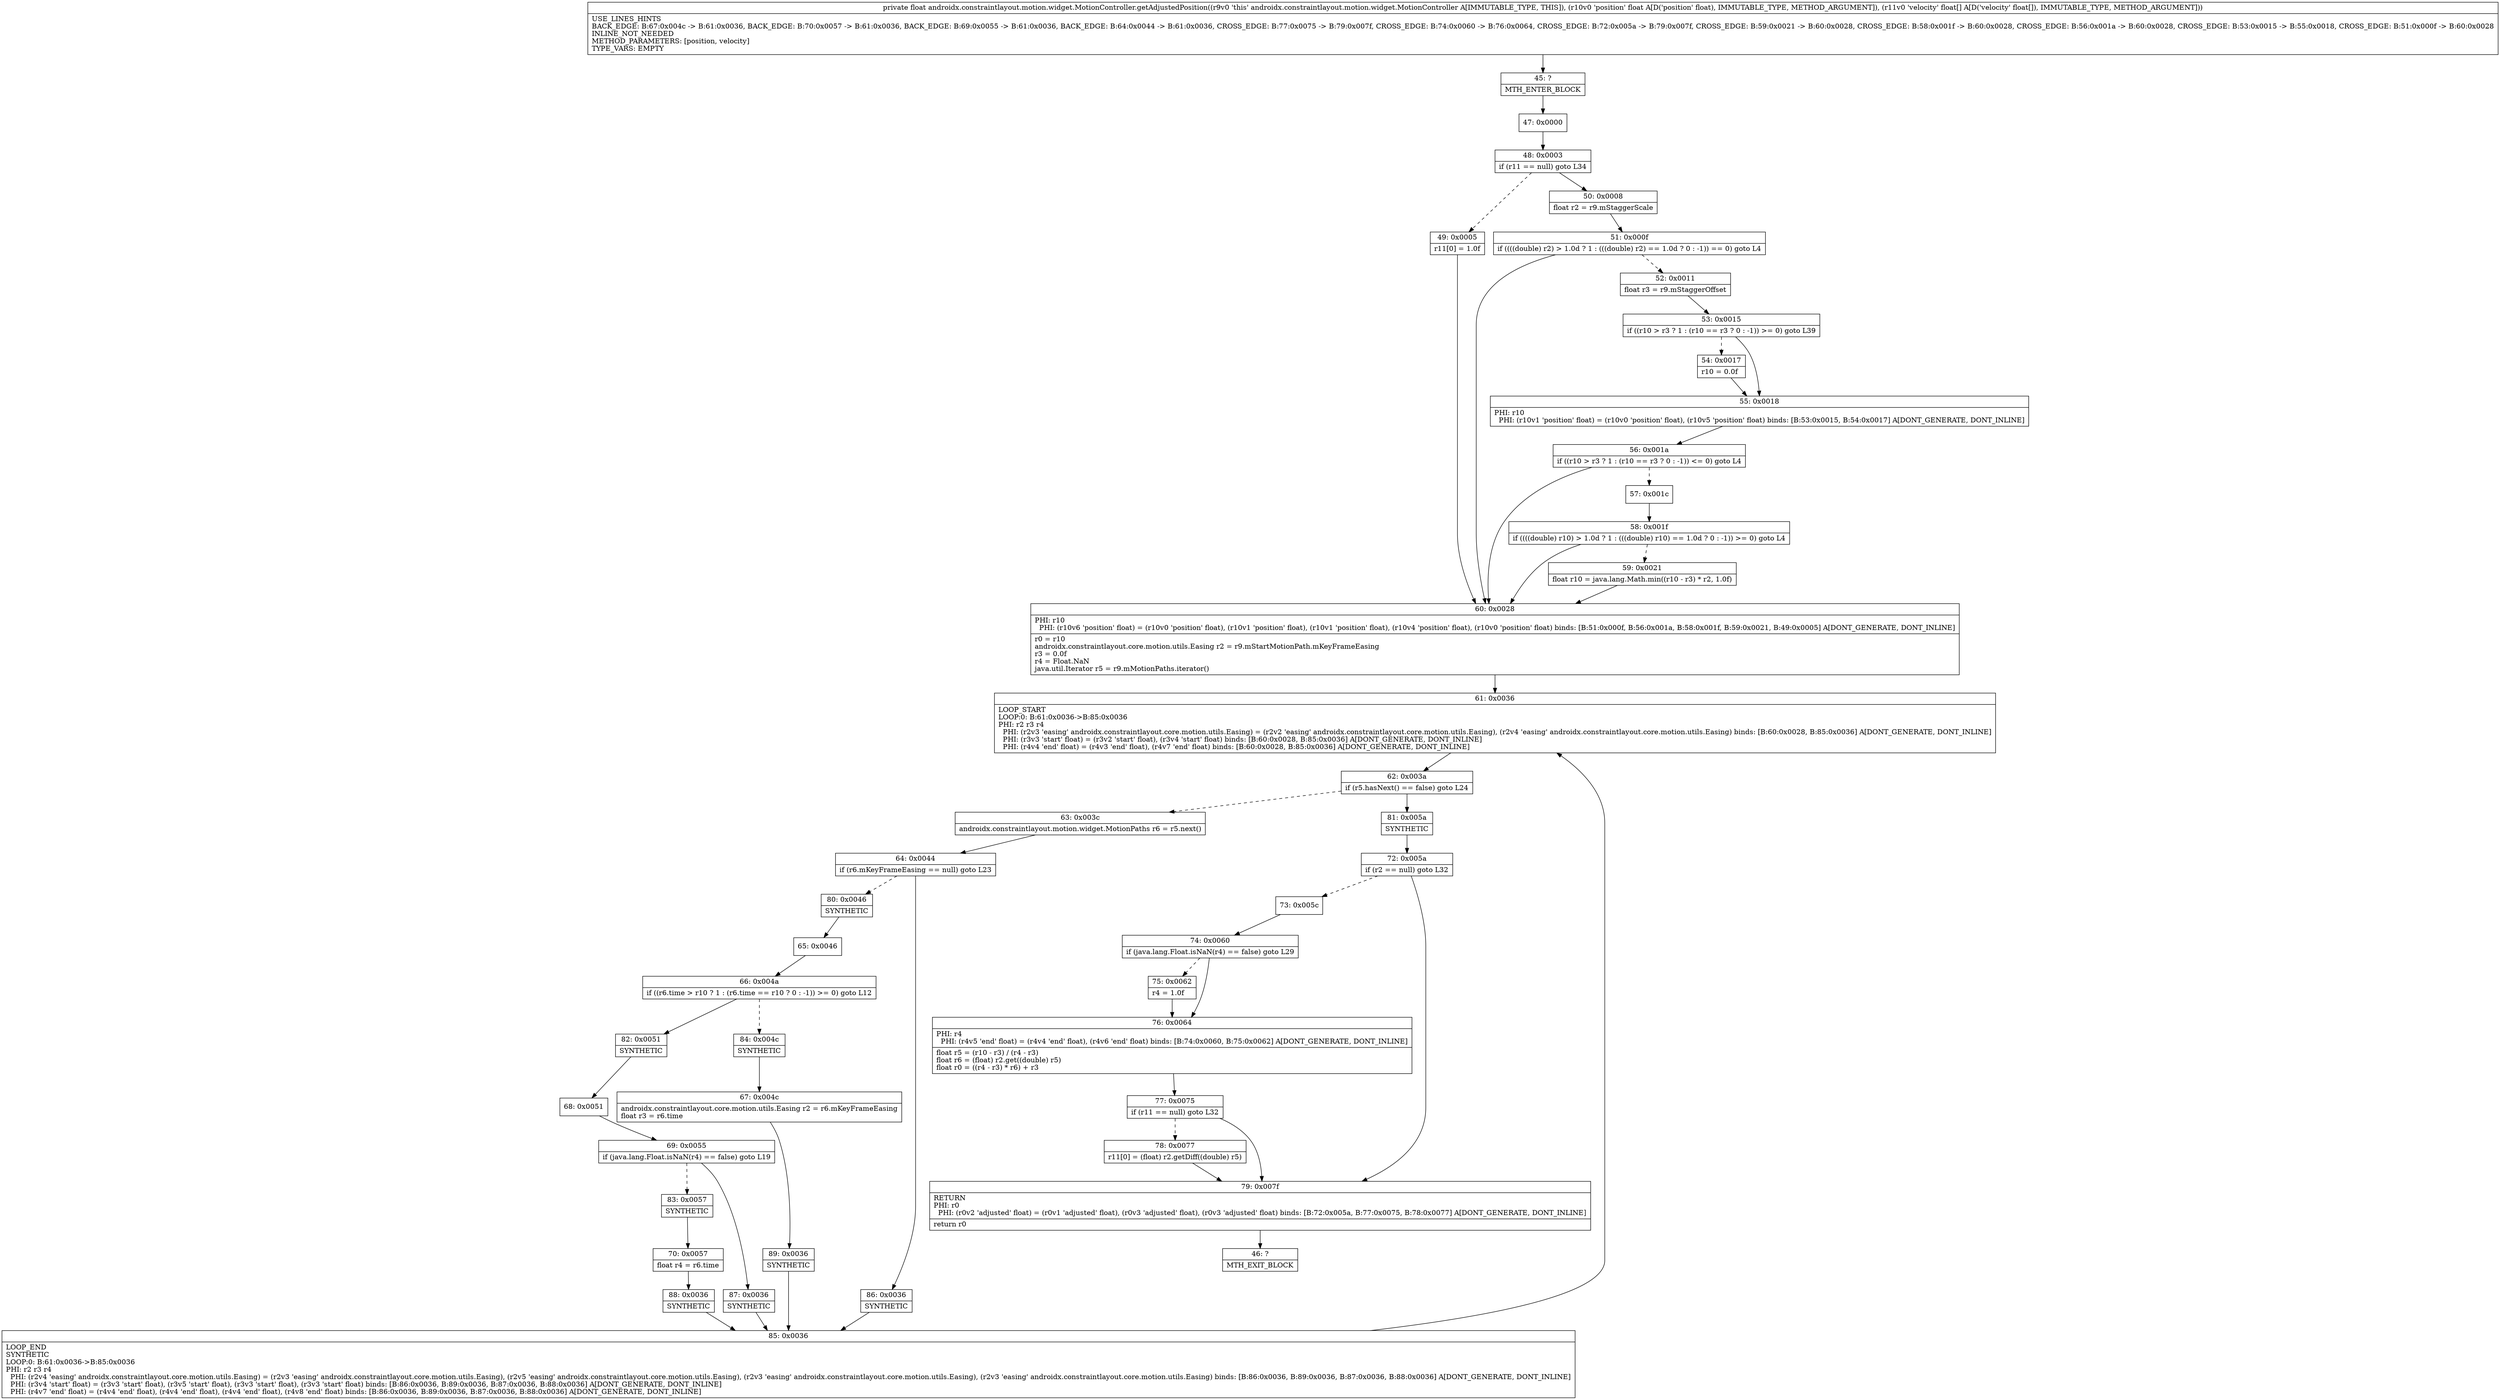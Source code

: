 digraph "CFG forandroidx.constraintlayout.motion.widget.MotionController.getAdjustedPosition(F[F)F" {
Node_45 [shape=record,label="{45\:\ ?|MTH_ENTER_BLOCK\l}"];
Node_47 [shape=record,label="{47\:\ 0x0000}"];
Node_48 [shape=record,label="{48\:\ 0x0003|if (r11 == null) goto L34\l}"];
Node_49 [shape=record,label="{49\:\ 0x0005|r11[0] = 1.0f\l}"];
Node_60 [shape=record,label="{60\:\ 0x0028|PHI: r10 \l  PHI: (r10v6 'position' float) = (r10v0 'position' float), (r10v1 'position' float), (r10v1 'position' float), (r10v4 'position' float), (r10v0 'position' float) binds: [B:51:0x000f, B:56:0x001a, B:58:0x001f, B:59:0x0021, B:49:0x0005] A[DONT_GENERATE, DONT_INLINE]\l|r0 = r10\landroidx.constraintlayout.core.motion.utils.Easing r2 = r9.mStartMotionPath.mKeyFrameEasing\lr3 = 0.0f\lr4 = Float.NaN\ljava.util.Iterator r5 = r9.mMotionPaths.iterator()\l}"];
Node_61 [shape=record,label="{61\:\ 0x0036|LOOP_START\lLOOP:0: B:61:0x0036\-\>B:85:0x0036\lPHI: r2 r3 r4 \l  PHI: (r2v3 'easing' androidx.constraintlayout.core.motion.utils.Easing) = (r2v2 'easing' androidx.constraintlayout.core.motion.utils.Easing), (r2v4 'easing' androidx.constraintlayout.core.motion.utils.Easing) binds: [B:60:0x0028, B:85:0x0036] A[DONT_GENERATE, DONT_INLINE]\l  PHI: (r3v3 'start' float) = (r3v2 'start' float), (r3v4 'start' float) binds: [B:60:0x0028, B:85:0x0036] A[DONT_GENERATE, DONT_INLINE]\l  PHI: (r4v4 'end' float) = (r4v3 'end' float), (r4v7 'end' float) binds: [B:60:0x0028, B:85:0x0036] A[DONT_GENERATE, DONT_INLINE]\l}"];
Node_62 [shape=record,label="{62\:\ 0x003a|if (r5.hasNext() == false) goto L24\l}"];
Node_63 [shape=record,label="{63\:\ 0x003c|androidx.constraintlayout.motion.widget.MotionPaths r6 = r5.next()\l}"];
Node_64 [shape=record,label="{64\:\ 0x0044|if (r6.mKeyFrameEasing == null) goto L23\l}"];
Node_80 [shape=record,label="{80\:\ 0x0046|SYNTHETIC\l}"];
Node_65 [shape=record,label="{65\:\ 0x0046}"];
Node_66 [shape=record,label="{66\:\ 0x004a|if ((r6.time \> r10 ? 1 : (r6.time == r10 ? 0 : \-1)) \>= 0) goto L12\l}"];
Node_82 [shape=record,label="{82\:\ 0x0051|SYNTHETIC\l}"];
Node_68 [shape=record,label="{68\:\ 0x0051}"];
Node_69 [shape=record,label="{69\:\ 0x0055|if (java.lang.Float.isNaN(r4) == false) goto L19\l}"];
Node_83 [shape=record,label="{83\:\ 0x0057|SYNTHETIC\l}"];
Node_70 [shape=record,label="{70\:\ 0x0057|float r4 = r6.time\l}"];
Node_88 [shape=record,label="{88\:\ 0x0036|SYNTHETIC\l}"];
Node_85 [shape=record,label="{85\:\ 0x0036|LOOP_END\lSYNTHETIC\lLOOP:0: B:61:0x0036\-\>B:85:0x0036\lPHI: r2 r3 r4 \l  PHI: (r2v4 'easing' androidx.constraintlayout.core.motion.utils.Easing) = (r2v3 'easing' androidx.constraintlayout.core.motion.utils.Easing), (r2v5 'easing' androidx.constraintlayout.core.motion.utils.Easing), (r2v3 'easing' androidx.constraintlayout.core.motion.utils.Easing), (r2v3 'easing' androidx.constraintlayout.core.motion.utils.Easing) binds: [B:86:0x0036, B:89:0x0036, B:87:0x0036, B:88:0x0036] A[DONT_GENERATE, DONT_INLINE]\l  PHI: (r3v4 'start' float) = (r3v3 'start' float), (r3v5 'start' float), (r3v3 'start' float), (r3v3 'start' float) binds: [B:86:0x0036, B:89:0x0036, B:87:0x0036, B:88:0x0036] A[DONT_GENERATE, DONT_INLINE]\l  PHI: (r4v7 'end' float) = (r4v4 'end' float), (r4v4 'end' float), (r4v4 'end' float), (r4v8 'end' float) binds: [B:86:0x0036, B:89:0x0036, B:87:0x0036, B:88:0x0036] A[DONT_GENERATE, DONT_INLINE]\l}"];
Node_87 [shape=record,label="{87\:\ 0x0036|SYNTHETIC\l}"];
Node_84 [shape=record,label="{84\:\ 0x004c|SYNTHETIC\l}"];
Node_67 [shape=record,label="{67\:\ 0x004c|androidx.constraintlayout.core.motion.utils.Easing r2 = r6.mKeyFrameEasing\lfloat r3 = r6.time\l}"];
Node_89 [shape=record,label="{89\:\ 0x0036|SYNTHETIC\l}"];
Node_86 [shape=record,label="{86\:\ 0x0036|SYNTHETIC\l}"];
Node_81 [shape=record,label="{81\:\ 0x005a|SYNTHETIC\l}"];
Node_72 [shape=record,label="{72\:\ 0x005a|if (r2 == null) goto L32\l}"];
Node_73 [shape=record,label="{73\:\ 0x005c}"];
Node_74 [shape=record,label="{74\:\ 0x0060|if (java.lang.Float.isNaN(r4) == false) goto L29\l}"];
Node_75 [shape=record,label="{75\:\ 0x0062|r4 = 1.0f\l}"];
Node_76 [shape=record,label="{76\:\ 0x0064|PHI: r4 \l  PHI: (r4v5 'end' float) = (r4v4 'end' float), (r4v6 'end' float) binds: [B:74:0x0060, B:75:0x0062] A[DONT_GENERATE, DONT_INLINE]\l|float r5 = (r10 \- r3) \/ (r4 \- r3)\lfloat r6 = (float) r2.get((double) r5)\lfloat r0 = ((r4 \- r3) * r6) + r3\l}"];
Node_77 [shape=record,label="{77\:\ 0x0075|if (r11 == null) goto L32\l}"];
Node_78 [shape=record,label="{78\:\ 0x0077|r11[0] = (float) r2.getDiff((double) r5)\l}"];
Node_79 [shape=record,label="{79\:\ 0x007f|RETURN\lPHI: r0 \l  PHI: (r0v2 'adjusted' float) = (r0v1 'adjusted' float), (r0v3 'adjusted' float), (r0v3 'adjusted' float) binds: [B:72:0x005a, B:77:0x0075, B:78:0x0077] A[DONT_GENERATE, DONT_INLINE]\l|return r0\l}"];
Node_46 [shape=record,label="{46\:\ ?|MTH_EXIT_BLOCK\l}"];
Node_50 [shape=record,label="{50\:\ 0x0008|float r2 = r9.mStaggerScale\l}"];
Node_51 [shape=record,label="{51\:\ 0x000f|if ((((double) r2) \> 1.0d ? 1 : (((double) r2) == 1.0d ? 0 : \-1)) == 0) goto L4\l}"];
Node_52 [shape=record,label="{52\:\ 0x0011|float r3 = r9.mStaggerOffset\l}"];
Node_53 [shape=record,label="{53\:\ 0x0015|if ((r10 \> r3 ? 1 : (r10 == r3 ? 0 : \-1)) \>= 0) goto L39\l}"];
Node_54 [shape=record,label="{54\:\ 0x0017|r10 = 0.0f\l}"];
Node_55 [shape=record,label="{55\:\ 0x0018|PHI: r10 \l  PHI: (r10v1 'position' float) = (r10v0 'position' float), (r10v5 'position' float) binds: [B:53:0x0015, B:54:0x0017] A[DONT_GENERATE, DONT_INLINE]\l}"];
Node_56 [shape=record,label="{56\:\ 0x001a|if ((r10 \> r3 ? 1 : (r10 == r3 ? 0 : \-1)) \<= 0) goto L4\l}"];
Node_57 [shape=record,label="{57\:\ 0x001c}"];
Node_58 [shape=record,label="{58\:\ 0x001f|if ((((double) r10) \> 1.0d ? 1 : (((double) r10) == 1.0d ? 0 : \-1)) \>= 0) goto L4\l}"];
Node_59 [shape=record,label="{59\:\ 0x0021|float r10 = java.lang.Math.min((r10 \- r3) * r2, 1.0f)\l}"];
MethodNode[shape=record,label="{private float androidx.constraintlayout.motion.widget.MotionController.getAdjustedPosition((r9v0 'this' androidx.constraintlayout.motion.widget.MotionController A[IMMUTABLE_TYPE, THIS]), (r10v0 'position' float A[D('position' float), IMMUTABLE_TYPE, METHOD_ARGUMENT]), (r11v0 'velocity' float[] A[D('velocity' float[]), IMMUTABLE_TYPE, METHOD_ARGUMENT]))  | USE_LINES_HINTS\lBACK_EDGE: B:67:0x004c \-\> B:61:0x0036, BACK_EDGE: B:70:0x0057 \-\> B:61:0x0036, BACK_EDGE: B:69:0x0055 \-\> B:61:0x0036, BACK_EDGE: B:64:0x0044 \-\> B:61:0x0036, CROSS_EDGE: B:77:0x0075 \-\> B:79:0x007f, CROSS_EDGE: B:74:0x0060 \-\> B:76:0x0064, CROSS_EDGE: B:72:0x005a \-\> B:79:0x007f, CROSS_EDGE: B:59:0x0021 \-\> B:60:0x0028, CROSS_EDGE: B:58:0x001f \-\> B:60:0x0028, CROSS_EDGE: B:56:0x001a \-\> B:60:0x0028, CROSS_EDGE: B:53:0x0015 \-\> B:55:0x0018, CROSS_EDGE: B:51:0x000f \-\> B:60:0x0028\lINLINE_NOT_NEEDED\lMETHOD_PARAMETERS: [position, velocity]\lTYPE_VARS: EMPTY\l}"];
MethodNode -> Node_45;Node_45 -> Node_47;
Node_47 -> Node_48;
Node_48 -> Node_49[style=dashed];
Node_48 -> Node_50;
Node_49 -> Node_60;
Node_60 -> Node_61;
Node_61 -> Node_62;
Node_62 -> Node_63[style=dashed];
Node_62 -> Node_81;
Node_63 -> Node_64;
Node_64 -> Node_80[style=dashed];
Node_64 -> Node_86;
Node_80 -> Node_65;
Node_65 -> Node_66;
Node_66 -> Node_82;
Node_66 -> Node_84[style=dashed];
Node_82 -> Node_68;
Node_68 -> Node_69;
Node_69 -> Node_83[style=dashed];
Node_69 -> Node_87;
Node_83 -> Node_70;
Node_70 -> Node_88;
Node_88 -> Node_85;
Node_85 -> Node_61;
Node_87 -> Node_85;
Node_84 -> Node_67;
Node_67 -> Node_89;
Node_89 -> Node_85;
Node_86 -> Node_85;
Node_81 -> Node_72;
Node_72 -> Node_73[style=dashed];
Node_72 -> Node_79;
Node_73 -> Node_74;
Node_74 -> Node_75[style=dashed];
Node_74 -> Node_76;
Node_75 -> Node_76;
Node_76 -> Node_77;
Node_77 -> Node_78[style=dashed];
Node_77 -> Node_79;
Node_78 -> Node_79;
Node_79 -> Node_46;
Node_50 -> Node_51;
Node_51 -> Node_52[style=dashed];
Node_51 -> Node_60;
Node_52 -> Node_53;
Node_53 -> Node_54[style=dashed];
Node_53 -> Node_55;
Node_54 -> Node_55;
Node_55 -> Node_56;
Node_56 -> Node_57[style=dashed];
Node_56 -> Node_60;
Node_57 -> Node_58;
Node_58 -> Node_59[style=dashed];
Node_58 -> Node_60;
Node_59 -> Node_60;
}

